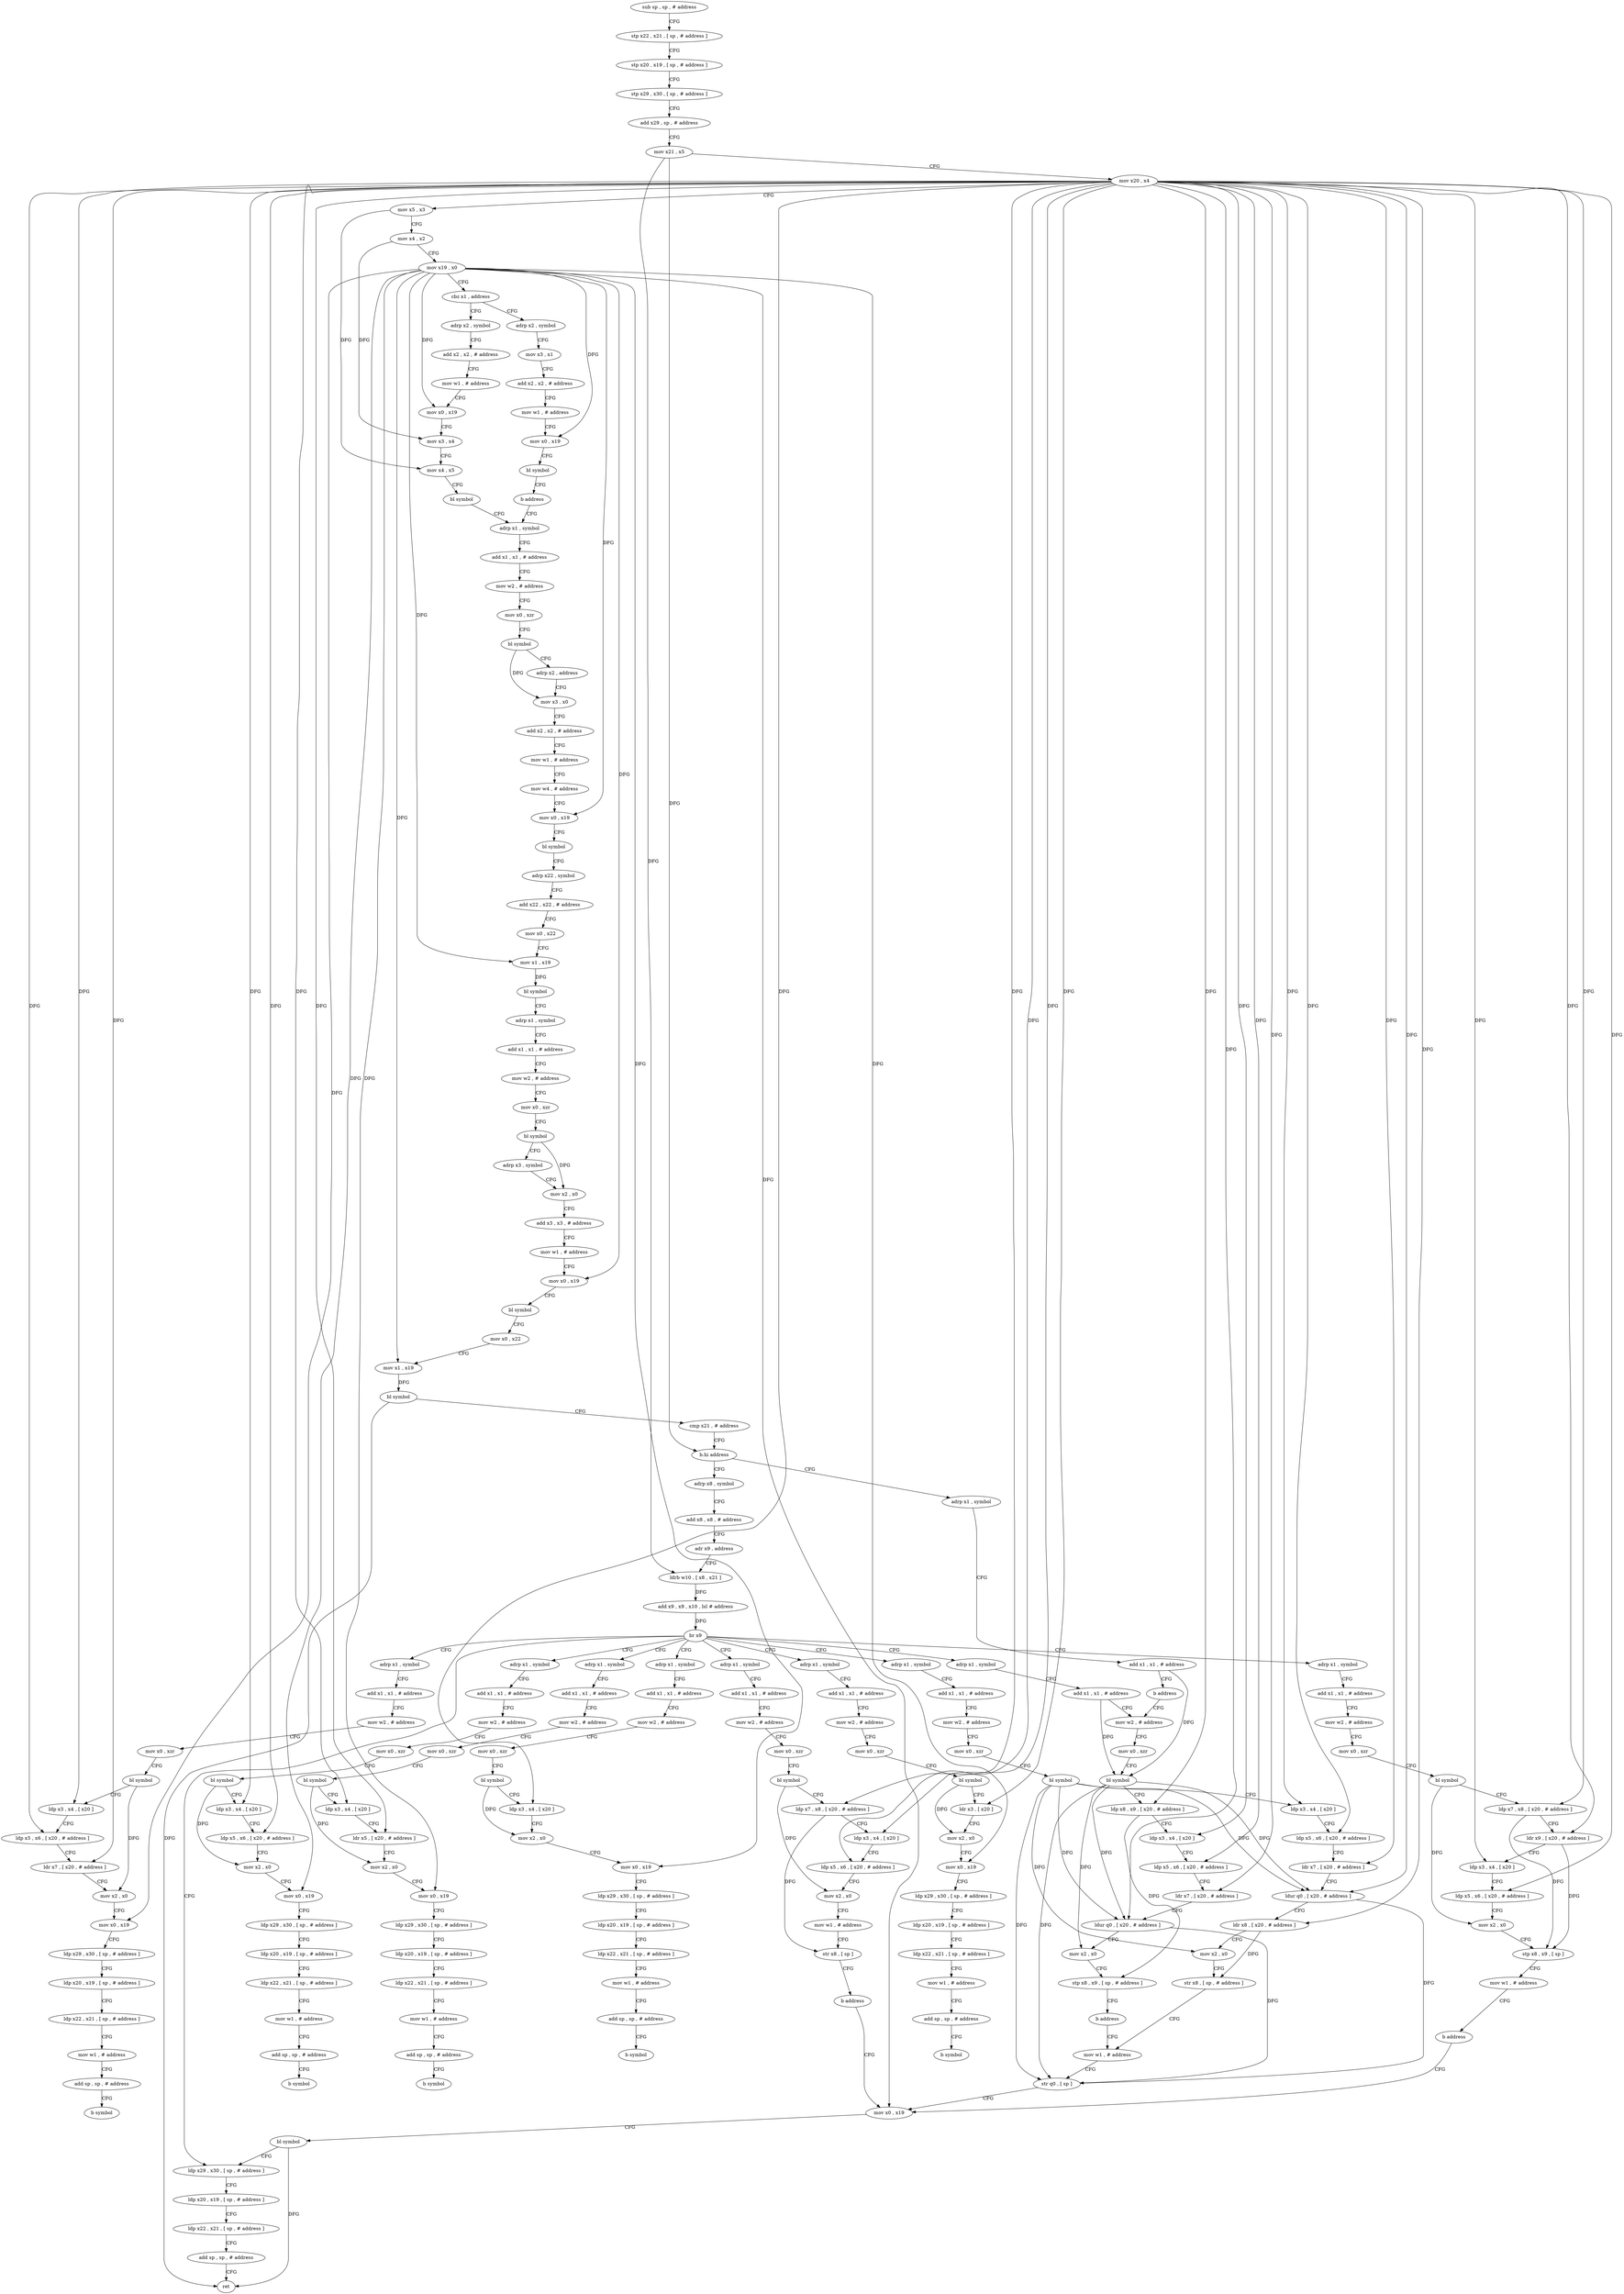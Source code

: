 digraph "func" {
"4212000" [label = "sub sp , sp , # address" ]
"4212004" [label = "stp x22 , x21 , [ sp , # address ]" ]
"4212008" [label = "stp x20 , x19 , [ sp , # address ]" ]
"4212012" [label = "stp x29 , x30 , [ sp , # address ]" ]
"4212016" [label = "add x29 , sp , # address" ]
"4212020" [label = "mov x21 , x5" ]
"4212024" [label = "mov x20 , x4" ]
"4212028" [label = "mov x5 , x3" ]
"4212032" [label = "mov x4 , x2" ]
"4212036" [label = "mov x19 , x0" ]
"4212040" [label = "cbz x1 , address" ]
"4212072" [label = "adrp x2 , symbol" ]
"4212044" [label = "adrp x2 , symbol" ]
"4212076" [label = "add x2 , x2 , # address" ]
"4212080" [label = "mov w1 , # address" ]
"4212084" [label = "mov x0 , x19" ]
"4212088" [label = "mov x3 , x4" ]
"4212092" [label = "mov x4 , x5" ]
"4212096" [label = "bl symbol" ]
"4212100" [label = "adrp x1 , symbol" ]
"4212048" [label = "mov x3 , x1" ]
"4212052" [label = "add x2 , x2 , # address" ]
"4212056" [label = "mov w1 , # address" ]
"4212060" [label = "mov x0 , x19" ]
"4212064" [label = "bl symbol" ]
"4212068" [label = "b address" ]
"4212312" [label = "adrp x1 , symbol" ]
"4212316" [label = "add x1 , x1 , # address" ]
"4212320" [label = "b address" ]
"4212672" [label = "mov w2 , # address" ]
"4212232" [label = "adrp x8 , symbol" ]
"4212236" [label = "add x8 , x8 , # address" ]
"4212240" [label = "adr x9 , address" ]
"4212244" [label = "ldrb w10 , [ x8 , x21 ]" ]
"4212248" [label = "add x9 , x9 , x10 , lsl # address" ]
"4212252" [label = "br x9" ]
"4212256" [label = "adrp x1 , symbol" ]
"4212324" [label = "adrp x1 , symbol" ]
"4212380" [label = "adrp x1 , symbol" ]
"4212440" [label = "adrp x1 , symbol" ]
"4212500" [label = "adrp x1 , symbol" ]
"4212564" [label = "adrp x1 , symbol" ]
"4212612" [label = "adrp x1 , symbol" ]
"4212664" [label = "adrp x1 , symbol" ]
"4212716" [label = "adrp x1 , symbol" ]
"4212780" [label = "ldp x29 , x30 , [ sp , # address ]" ]
"4212104" [label = "add x1 , x1 , # address" ]
"4212108" [label = "mov w2 , # address" ]
"4212112" [label = "mov x0 , xzr" ]
"4212116" [label = "bl symbol" ]
"4212120" [label = "adrp x2 , address" ]
"4212124" [label = "mov x3 , x0" ]
"4212128" [label = "add x2 , x2 , # address" ]
"4212132" [label = "mov w1 , # address" ]
"4212136" [label = "mov w4 , # address" ]
"4212140" [label = "mov x0 , x19" ]
"4212144" [label = "bl symbol" ]
"4212148" [label = "adrp x22 , symbol" ]
"4212152" [label = "add x22 , x22 , # address" ]
"4212156" [label = "mov x0 , x22" ]
"4212160" [label = "mov x1 , x19" ]
"4212164" [label = "bl symbol" ]
"4212168" [label = "adrp x1 , symbol" ]
"4212172" [label = "add x1 , x1 , # address" ]
"4212176" [label = "mov w2 , # address" ]
"4212180" [label = "mov x0 , xzr" ]
"4212184" [label = "bl symbol" ]
"4212188" [label = "adrp x3 , symbol" ]
"4212192" [label = "mov x2 , x0" ]
"4212196" [label = "add x3 , x3 , # address" ]
"4212200" [label = "mov w1 , # address" ]
"4212204" [label = "mov x0 , x19" ]
"4212208" [label = "bl symbol" ]
"4212212" [label = "mov x0 , x22" ]
"4212216" [label = "mov x1 , x19" ]
"4212220" [label = "bl symbol" ]
"4212224" [label = "cmp x21 , # address" ]
"4212228" [label = "b.hi address" ]
"4212676" [label = "mov x0 , xzr" ]
"4212680" [label = "bl symbol" ]
"4212684" [label = "ldp x8 , x9 , [ x20 , # address ]" ]
"4212688" [label = "ldp x3 , x4 , [ x20 ]" ]
"4212692" [label = "ldp x5 , x6 , [ x20 , # address ]" ]
"4212696" [label = "ldr x7 , [ x20 , # address ]" ]
"4212700" [label = "ldur q0 , [ x20 , # address ]" ]
"4212704" [label = "mov x2 , x0" ]
"4212708" [label = "stp x8 , x9 , [ sp , # address ]" ]
"4212712" [label = "b address" ]
"4212764" [label = "mov w1 , # address" ]
"4212260" [label = "add x1 , x1 , # address" ]
"4212264" [label = "mov w2 , # address" ]
"4212268" [label = "mov x0 , xzr" ]
"4212272" [label = "bl symbol" ]
"4212276" [label = "ldr x3 , [ x20 ]" ]
"4212280" [label = "mov x2 , x0" ]
"4212284" [label = "mov x0 , x19" ]
"4212288" [label = "ldp x29 , x30 , [ sp , # address ]" ]
"4212292" [label = "ldp x20 , x19 , [ sp , # address ]" ]
"4212296" [label = "ldp x22 , x21 , [ sp , # address ]" ]
"4212300" [label = "mov w1 , # address" ]
"4212304" [label = "add sp , sp , # address" ]
"4212308" [label = "b symbol" ]
"4212328" [label = "add x1 , x1 , # address" ]
"4212332" [label = "mov w2 , # address" ]
"4212336" [label = "mov x0 , xzr" ]
"4212340" [label = "bl symbol" ]
"4212344" [label = "ldp x3 , x4 , [ x20 ]" ]
"4212348" [label = "mov x2 , x0" ]
"4212352" [label = "mov x0 , x19" ]
"4212356" [label = "ldp x29 , x30 , [ sp , # address ]" ]
"4212360" [label = "ldp x20 , x19 , [ sp , # address ]" ]
"4212364" [label = "ldp x22 , x21 , [ sp , # address ]" ]
"4212368" [label = "mov w1 , # address" ]
"4212372" [label = "add sp , sp , # address" ]
"4212376" [label = "b symbol" ]
"4212384" [label = "add x1 , x1 , # address" ]
"4212388" [label = "mov w2 , # address" ]
"4212392" [label = "mov x0 , xzr" ]
"4212396" [label = "bl symbol" ]
"4212400" [label = "ldp x3 , x4 , [ x20 ]" ]
"4212404" [label = "ldr x5 , [ x20 , # address ]" ]
"4212408" [label = "mov x2 , x0" ]
"4212412" [label = "mov x0 , x19" ]
"4212416" [label = "ldp x29 , x30 , [ sp , # address ]" ]
"4212420" [label = "ldp x20 , x19 , [ sp , # address ]" ]
"4212424" [label = "ldp x22 , x21 , [ sp , # address ]" ]
"4212428" [label = "mov w1 , # address" ]
"4212432" [label = "add sp , sp , # address" ]
"4212436" [label = "b symbol" ]
"4212444" [label = "add x1 , x1 , # address" ]
"4212448" [label = "mov w2 , # address" ]
"4212452" [label = "mov x0 , xzr" ]
"4212456" [label = "bl symbol" ]
"4212460" [label = "ldp x3 , x4 , [ x20 ]" ]
"4212464" [label = "ldp x5 , x6 , [ x20 , # address ]" ]
"4212468" [label = "mov x2 , x0" ]
"4212472" [label = "mov x0 , x19" ]
"4212476" [label = "ldp x29 , x30 , [ sp , # address ]" ]
"4212480" [label = "ldp x20 , x19 , [ sp , # address ]" ]
"4212484" [label = "ldp x22 , x21 , [ sp , # address ]" ]
"4212488" [label = "mov w1 , # address" ]
"4212492" [label = "add sp , sp , # address" ]
"4212496" [label = "b symbol" ]
"4212504" [label = "add x1 , x1 , # address" ]
"4212508" [label = "mov w2 , # address" ]
"4212512" [label = "mov x0 , xzr" ]
"4212516" [label = "bl symbol" ]
"4212520" [label = "ldp x3 , x4 , [ x20 ]" ]
"4212524" [label = "ldp x5 , x6 , [ x20 , # address ]" ]
"4212528" [label = "ldr x7 , [ x20 , # address ]" ]
"4212532" [label = "mov x2 , x0" ]
"4212536" [label = "mov x0 , x19" ]
"4212540" [label = "ldp x29 , x30 , [ sp , # address ]" ]
"4212544" [label = "ldp x20 , x19 , [ sp , # address ]" ]
"4212548" [label = "ldp x22 , x21 , [ sp , # address ]" ]
"4212552" [label = "mov w1 , # address" ]
"4212556" [label = "add sp , sp , # address" ]
"4212560" [label = "b symbol" ]
"4212568" [label = "add x1 , x1 , # address" ]
"4212572" [label = "mov w2 , # address" ]
"4212576" [label = "mov x0 , xzr" ]
"4212580" [label = "bl symbol" ]
"4212584" [label = "ldp x7 , x8 , [ x20 , # address ]" ]
"4212588" [label = "ldp x3 , x4 , [ x20 ]" ]
"4212592" [label = "ldp x5 , x6 , [ x20 , # address ]" ]
"4212596" [label = "mov x2 , x0" ]
"4212600" [label = "mov w1 , # address" ]
"4212604" [label = "str x8 , [ sp ]" ]
"4212608" [label = "b address" ]
"4212772" [label = "mov x0 , x19" ]
"4212616" [label = "add x1 , x1 , # address" ]
"4212620" [label = "mov w2 , # address" ]
"4212624" [label = "mov x0 , xzr" ]
"4212628" [label = "bl symbol" ]
"4212632" [label = "ldp x7 , x8 , [ x20 , # address ]" ]
"4212636" [label = "ldr x9 , [ x20 , # address ]" ]
"4212640" [label = "ldp x3 , x4 , [ x20 ]" ]
"4212644" [label = "ldp x5 , x6 , [ x20 , # address ]" ]
"4212648" [label = "mov x2 , x0" ]
"4212652" [label = "stp x8 , x9 , [ sp ]" ]
"4212656" [label = "mov w1 , # address" ]
"4212660" [label = "b address" ]
"4212668" [label = "add x1 , x1 , # address" ]
"4212720" [label = "add x1 , x1 , # address" ]
"4212724" [label = "mov w2 , # address" ]
"4212728" [label = "mov x0 , xzr" ]
"4212732" [label = "bl symbol" ]
"4212736" [label = "ldp x3 , x4 , [ x20 ]" ]
"4212740" [label = "ldp x5 , x6 , [ x20 , # address ]" ]
"4212744" [label = "ldr x7 , [ x20 , # address ]" ]
"4212748" [label = "ldur q0 , [ x20 , # address ]" ]
"4212752" [label = "ldr x8 , [ x20 , # address ]" ]
"4212756" [label = "mov x2 , x0" ]
"4212760" [label = "str x8 , [ sp , # address ]" ]
"4212784" [label = "ldp x20 , x19 , [ sp , # address ]" ]
"4212788" [label = "ldp x22 , x21 , [ sp , # address ]" ]
"4212792" [label = "add sp , sp , # address" ]
"4212796" [label = "ret" ]
"4212768" [label = "str q0 , [ sp ]" ]
"4212776" [label = "bl symbol" ]
"4212000" -> "4212004" [ label = "CFG" ]
"4212004" -> "4212008" [ label = "CFG" ]
"4212008" -> "4212012" [ label = "CFG" ]
"4212012" -> "4212016" [ label = "CFG" ]
"4212016" -> "4212020" [ label = "CFG" ]
"4212020" -> "4212024" [ label = "CFG" ]
"4212020" -> "4212228" [ label = "DFG" ]
"4212020" -> "4212244" [ label = "DFG" ]
"4212024" -> "4212028" [ label = "CFG" ]
"4212024" -> "4212684" [ label = "DFG" ]
"4212024" -> "4212688" [ label = "DFG" ]
"4212024" -> "4212692" [ label = "DFG" ]
"4212024" -> "4212696" [ label = "DFG" ]
"4212024" -> "4212700" [ label = "DFG" ]
"4212024" -> "4212276" [ label = "DFG" ]
"4212024" -> "4212344" [ label = "DFG" ]
"4212024" -> "4212400" [ label = "DFG" ]
"4212024" -> "4212404" [ label = "DFG" ]
"4212024" -> "4212460" [ label = "DFG" ]
"4212024" -> "4212464" [ label = "DFG" ]
"4212024" -> "4212520" [ label = "DFG" ]
"4212024" -> "4212524" [ label = "DFG" ]
"4212024" -> "4212528" [ label = "DFG" ]
"4212024" -> "4212584" [ label = "DFG" ]
"4212024" -> "4212588" [ label = "DFG" ]
"4212024" -> "4212592" [ label = "DFG" ]
"4212024" -> "4212632" [ label = "DFG" ]
"4212024" -> "4212636" [ label = "DFG" ]
"4212024" -> "4212640" [ label = "DFG" ]
"4212024" -> "4212644" [ label = "DFG" ]
"4212024" -> "4212736" [ label = "DFG" ]
"4212024" -> "4212740" [ label = "DFG" ]
"4212024" -> "4212744" [ label = "DFG" ]
"4212024" -> "4212748" [ label = "DFG" ]
"4212024" -> "4212752" [ label = "DFG" ]
"4212028" -> "4212032" [ label = "CFG" ]
"4212028" -> "4212092" [ label = "DFG" ]
"4212032" -> "4212036" [ label = "CFG" ]
"4212032" -> "4212088" [ label = "DFG" ]
"4212036" -> "4212040" [ label = "CFG" ]
"4212036" -> "4212084" [ label = "DFG" ]
"4212036" -> "4212060" [ label = "DFG" ]
"4212036" -> "4212140" [ label = "DFG" ]
"4212036" -> "4212160" [ label = "DFG" ]
"4212036" -> "4212204" [ label = "DFG" ]
"4212036" -> "4212216" [ label = "DFG" ]
"4212036" -> "4212284" [ label = "DFG" ]
"4212036" -> "4212352" [ label = "DFG" ]
"4212036" -> "4212412" [ label = "DFG" ]
"4212036" -> "4212472" [ label = "DFG" ]
"4212036" -> "4212536" [ label = "DFG" ]
"4212036" -> "4212772" [ label = "DFG" ]
"4212040" -> "4212072" [ label = "CFG" ]
"4212040" -> "4212044" [ label = "CFG" ]
"4212072" -> "4212076" [ label = "CFG" ]
"4212044" -> "4212048" [ label = "CFG" ]
"4212076" -> "4212080" [ label = "CFG" ]
"4212080" -> "4212084" [ label = "CFG" ]
"4212084" -> "4212088" [ label = "CFG" ]
"4212088" -> "4212092" [ label = "CFG" ]
"4212092" -> "4212096" [ label = "CFG" ]
"4212096" -> "4212100" [ label = "CFG" ]
"4212100" -> "4212104" [ label = "CFG" ]
"4212048" -> "4212052" [ label = "CFG" ]
"4212052" -> "4212056" [ label = "CFG" ]
"4212056" -> "4212060" [ label = "CFG" ]
"4212060" -> "4212064" [ label = "CFG" ]
"4212064" -> "4212068" [ label = "CFG" ]
"4212068" -> "4212100" [ label = "CFG" ]
"4212312" -> "4212316" [ label = "CFG" ]
"4212316" -> "4212320" [ label = "CFG" ]
"4212316" -> "4212680" [ label = "DFG" ]
"4212320" -> "4212672" [ label = "CFG" ]
"4212672" -> "4212676" [ label = "CFG" ]
"4212232" -> "4212236" [ label = "CFG" ]
"4212236" -> "4212240" [ label = "CFG" ]
"4212240" -> "4212244" [ label = "CFG" ]
"4212244" -> "4212248" [ label = "DFG" ]
"4212248" -> "4212252" [ label = "DFG" ]
"4212252" -> "4212256" [ label = "CFG" ]
"4212252" -> "4212324" [ label = "CFG" ]
"4212252" -> "4212380" [ label = "CFG" ]
"4212252" -> "4212440" [ label = "CFG" ]
"4212252" -> "4212500" [ label = "CFG" ]
"4212252" -> "4212564" [ label = "CFG" ]
"4212252" -> "4212612" [ label = "CFG" ]
"4212252" -> "4212664" [ label = "CFG" ]
"4212252" -> "4212716" [ label = "CFG" ]
"4212252" -> "4212780" [ label = "CFG" ]
"4212256" -> "4212260" [ label = "CFG" ]
"4212324" -> "4212328" [ label = "CFG" ]
"4212380" -> "4212384" [ label = "CFG" ]
"4212440" -> "4212444" [ label = "CFG" ]
"4212500" -> "4212504" [ label = "CFG" ]
"4212564" -> "4212568" [ label = "CFG" ]
"4212612" -> "4212616" [ label = "CFG" ]
"4212664" -> "4212668" [ label = "CFG" ]
"4212716" -> "4212720" [ label = "CFG" ]
"4212780" -> "4212784" [ label = "CFG" ]
"4212104" -> "4212108" [ label = "CFG" ]
"4212108" -> "4212112" [ label = "CFG" ]
"4212112" -> "4212116" [ label = "CFG" ]
"4212116" -> "4212120" [ label = "CFG" ]
"4212116" -> "4212124" [ label = "DFG" ]
"4212120" -> "4212124" [ label = "CFG" ]
"4212124" -> "4212128" [ label = "CFG" ]
"4212128" -> "4212132" [ label = "CFG" ]
"4212132" -> "4212136" [ label = "CFG" ]
"4212136" -> "4212140" [ label = "CFG" ]
"4212140" -> "4212144" [ label = "CFG" ]
"4212144" -> "4212148" [ label = "CFG" ]
"4212148" -> "4212152" [ label = "CFG" ]
"4212152" -> "4212156" [ label = "CFG" ]
"4212156" -> "4212160" [ label = "CFG" ]
"4212160" -> "4212164" [ label = "DFG" ]
"4212164" -> "4212168" [ label = "CFG" ]
"4212168" -> "4212172" [ label = "CFG" ]
"4212172" -> "4212176" [ label = "CFG" ]
"4212176" -> "4212180" [ label = "CFG" ]
"4212180" -> "4212184" [ label = "CFG" ]
"4212184" -> "4212188" [ label = "CFG" ]
"4212184" -> "4212192" [ label = "DFG" ]
"4212188" -> "4212192" [ label = "CFG" ]
"4212192" -> "4212196" [ label = "CFG" ]
"4212196" -> "4212200" [ label = "CFG" ]
"4212200" -> "4212204" [ label = "CFG" ]
"4212204" -> "4212208" [ label = "CFG" ]
"4212208" -> "4212212" [ label = "CFG" ]
"4212212" -> "4212216" [ label = "CFG" ]
"4212216" -> "4212220" [ label = "DFG" ]
"4212220" -> "4212224" [ label = "CFG" ]
"4212220" -> "4212796" [ label = "DFG" ]
"4212224" -> "4212228" [ label = "CFG" ]
"4212228" -> "4212312" [ label = "CFG" ]
"4212228" -> "4212232" [ label = "CFG" ]
"4212676" -> "4212680" [ label = "CFG" ]
"4212680" -> "4212684" [ label = "CFG" ]
"4212680" -> "4212704" [ label = "DFG" ]
"4212680" -> "4212700" [ label = "DFG" ]
"4212680" -> "4212748" [ label = "DFG" ]
"4212680" -> "4212768" [ label = "DFG" ]
"4212684" -> "4212688" [ label = "CFG" ]
"4212684" -> "4212708" [ label = "DFG" ]
"4212688" -> "4212692" [ label = "CFG" ]
"4212692" -> "4212696" [ label = "CFG" ]
"4212696" -> "4212700" [ label = "CFG" ]
"4212700" -> "4212704" [ label = "CFG" ]
"4212700" -> "4212768" [ label = "DFG" ]
"4212704" -> "4212708" [ label = "CFG" ]
"4212708" -> "4212712" [ label = "CFG" ]
"4212712" -> "4212764" [ label = "CFG" ]
"4212764" -> "4212768" [ label = "CFG" ]
"4212260" -> "4212264" [ label = "CFG" ]
"4212264" -> "4212268" [ label = "CFG" ]
"4212268" -> "4212272" [ label = "CFG" ]
"4212272" -> "4212276" [ label = "CFG" ]
"4212272" -> "4212280" [ label = "DFG" ]
"4212276" -> "4212280" [ label = "CFG" ]
"4212280" -> "4212284" [ label = "CFG" ]
"4212284" -> "4212288" [ label = "CFG" ]
"4212288" -> "4212292" [ label = "CFG" ]
"4212292" -> "4212296" [ label = "CFG" ]
"4212296" -> "4212300" [ label = "CFG" ]
"4212300" -> "4212304" [ label = "CFG" ]
"4212304" -> "4212308" [ label = "CFG" ]
"4212328" -> "4212332" [ label = "CFG" ]
"4212332" -> "4212336" [ label = "CFG" ]
"4212336" -> "4212340" [ label = "CFG" ]
"4212340" -> "4212344" [ label = "CFG" ]
"4212340" -> "4212348" [ label = "DFG" ]
"4212344" -> "4212348" [ label = "CFG" ]
"4212348" -> "4212352" [ label = "CFG" ]
"4212352" -> "4212356" [ label = "CFG" ]
"4212356" -> "4212360" [ label = "CFG" ]
"4212360" -> "4212364" [ label = "CFG" ]
"4212364" -> "4212368" [ label = "CFG" ]
"4212368" -> "4212372" [ label = "CFG" ]
"4212372" -> "4212376" [ label = "CFG" ]
"4212384" -> "4212388" [ label = "CFG" ]
"4212388" -> "4212392" [ label = "CFG" ]
"4212392" -> "4212396" [ label = "CFG" ]
"4212396" -> "4212400" [ label = "CFG" ]
"4212396" -> "4212408" [ label = "DFG" ]
"4212400" -> "4212404" [ label = "CFG" ]
"4212404" -> "4212408" [ label = "CFG" ]
"4212408" -> "4212412" [ label = "CFG" ]
"4212412" -> "4212416" [ label = "CFG" ]
"4212416" -> "4212420" [ label = "CFG" ]
"4212420" -> "4212424" [ label = "CFG" ]
"4212424" -> "4212428" [ label = "CFG" ]
"4212428" -> "4212432" [ label = "CFG" ]
"4212432" -> "4212436" [ label = "CFG" ]
"4212444" -> "4212448" [ label = "CFG" ]
"4212448" -> "4212452" [ label = "CFG" ]
"4212452" -> "4212456" [ label = "CFG" ]
"4212456" -> "4212460" [ label = "CFG" ]
"4212456" -> "4212468" [ label = "DFG" ]
"4212460" -> "4212464" [ label = "CFG" ]
"4212464" -> "4212468" [ label = "CFG" ]
"4212468" -> "4212472" [ label = "CFG" ]
"4212472" -> "4212476" [ label = "CFG" ]
"4212476" -> "4212480" [ label = "CFG" ]
"4212480" -> "4212484" [ label = "CFG" ]
"4212484" -> "4212488" [ label = "CFG" ]
"4212488" -> "4212492" [ label = "CFG" ]
"4212492" -> "4212496" [ label = "CFG" ]
"4212504" -> "4212508" [ label = "CFG" ]
"4212508" -> "4212512" [ label = "CFG" ]
"4212512" -> "4212516" [ label = "CFG" ]
"4212516" -> "4212520" [ label = "CFG" ]
"4212516" -> "4212532" [ label = "DFG" ]
"4212520" -> "4212524" [ label = "CFG" ]
"4212524" -> "4212528" [ label = "CFG" ]
"4212528" -> "4212532" [ label = "CFG" ]
"4212532" -> "4212536" [ label = "CFG" ]
"4212536" -> "4212540" [ label = "CFG" ]
"4212540" -> "4212544" [ label = "CFG" ]
"4212544" -> "4212548" [ label = "CFG" ]
"4212548" -> "4212552" [ label = "CFG" ]
"4212552" -> "4212556" [ label = "CFG" ]
"4212556" -> "4212560" [ label = "CFG" ]
"4212568" -> "4212572" [ label = "CFG" ]
"4212572" -> "4212576" [ label = "CFG" ]
"4212576" -> "4212580" [ label = "CFG" ]
"4212580" -> "4212584" [ label = "CFG" ]
"4212580" -> "4212596" [ label = "DFG" ]
"4212584" -> "4212588" [ label = "CFG" ]
"4212584" -> "4212604" [ label = "DFG" ]
"4212588" -> "4212592" [ label = "CFG" ]
"4212592" -> "4212596" [ label = "CFG" ]
"4212596" -> "4212600" [ label = "CFG" ]
"4212600" -> "4212604" [ label = "CFG" ]
"4212604" -> "4212608" [ label = "CFG" ]
"4212608" -> "4212772" [ label = "CFG" ]
"4212772" -> "4212776" [ label = "CFG" ]
"4212616" -> "4212620" [ label = "CFG" ]
"4212620" -> "4212624" [ label = "CFG" ]
"4212624" -> "4212628" [ label = "CFG" ]
"4212628" -> "4212632" [ label = "CFG" ]
"4212628" -> "4212648" [ label = "DFG" ]
"4212632" -> "4212636" [ label = "CFG" ]
"4212632" -> "4212652" [ label = "DFG" ]
"4212636" -> "4212640" [ label = "CFG" ]
"4212636" -> "4212652" [ label = "DFG" ]
"4212640" -> "4212644" [ label = "CFG" ]
"4212644" -> "4212648" [ label = "CFG" ]
"4212648" -> "4212652" [ label = "CFG" ]
"4212652" -> "4212656" [ label = "CFG" ]
"4212656" -> "4212660" [ label = "CFG" ]
"4212660" -> "4212772" [ label = "CFG" ]
"4212668" -> "4212672" [ label = "CFG" ]
"4212668" -> "4212680" [ label = "DFG" ]
"4212720" -> "4212724" [ label = "CFG" ]
"4212724" -> "4212728" [ label = "CFG" ]
"4212728" -> "4212732" [ label = "CFG" ]
"4212732" -> "4212736" [ label = "CFG" ]
"4212732" -> "4212756" [ label = "DFG" ]
"4212732" -> "4212700" [ label = "DFG" ]
"4212732" -> "4212748" [ label = "DFG" ]
"4212732" -> "4212768" [ label = "DFG" ]
"4212736" -> "4212740" [ label = "CFG" ]
"4212740" -> "4212744" [ label = "CFG" ]
"4212744" -> "4212748" [ label = "CFG" ]
"4212748" -> "4212752" [ label = "CFG" ]
"4212748" -> "4212768" [ label = "DFG" ]
"4212752" -> "4212756" [ label = "CFG" ]
"4212752" -> "4212760" [ label = "DFG" ]
"4212756" -> "4212760" [ label = "CFG" ]
"4212760" -> "4212764" [ label = "CFG" ]
"4212784" -> "4212788" [ label = "CFG" ]
"4212788" -> "4212792" [ label = "CFG" ]
"4212792" -> "4212796" [ label = "CFG" ]
"4212768" -> "4212772" [ label = "CFG" ]
"4212776" -> "4212780" [ label = "CFG" ]
"4212776" -> "4212796" [ label = "DFG" ]
}
